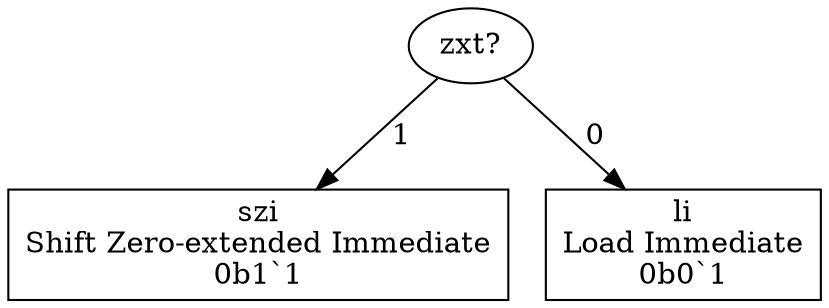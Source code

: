 digraph "Format li" {
  "zxt_6558408" [label = "zxt?", shape = ellipse];
  "zxt_6558408" -> "szi_5158144" [label = "1"];
  "zxt_6558408" -> "li_6973931" [label = "0"];
  "szi_5158144" [label = "szi
Shift Zero-extended Immediate
0b1`1", shape = rectangle];
  "li_6973931" [label = "li
Load Immediate
0b0`1", shape = rectangle];
}

